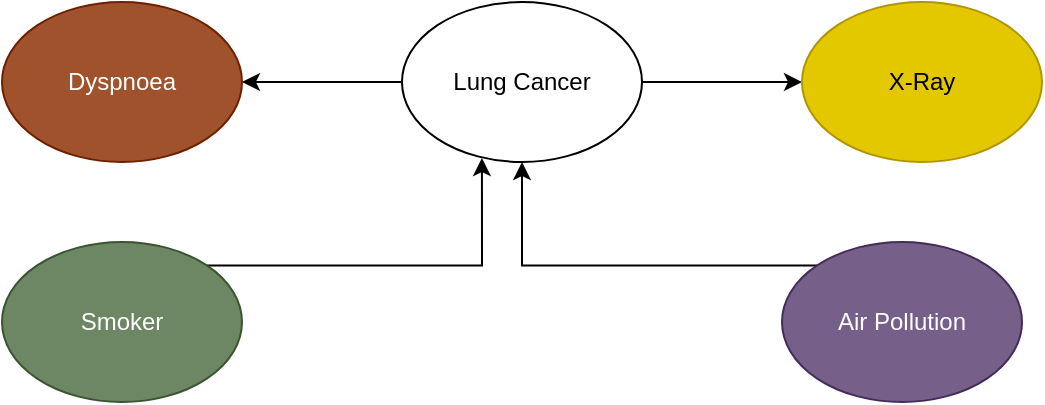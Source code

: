 <mxfile version="21.6.2" type="github">
  <diagram name="Page-1" id="BlyrRpKVWv49DO61rmeD">
    <mxGraphModel dx="1331" dy="788" grid="1" gridSize="10" guides="1" tooltips="1" connect="1" arrows="1" fold="1" page="1" pageScale="1" pageWidth="850" pageHeight="1100" math="0" shadow="0">
      <root>
        <mxCell id="0" />
        <mxCell id="1" parent="0" />
        <mxCell id="wHCcSG9J4YA4Lfi6hnN6-10" style="edgeStyle=orthogonalEdgeStyle;rounded=0;orthogonalLoop=1;jettySize=auto;html=1;entryX=0;entryY=0.5;entryDx=0;entryDy=0;" edge="1" parent="1" source="wHCcSG9J4YA4Lfi6hnN6-1" target="wHCcSG9J4YA4Lfi6hnN6-8">
          <mxGeometry relative="1" as="geometry" />
        </mxCell>
        <mxCell id="wHCcSG9J4YA4Lfi6hnN6-11" style="edgeStyle=orthogonalEdgeStyle;rounded=0;orthogonalLoop=1;jettySize=auto;html=1;" edge="1" parent="1" source="wHCcSG9J4YA4Lfi6hnN6-1" target="wHCcSG9J4YA4Lfi6hnN6-9">
          <mxGeometry relative="1" as="geometry" />
        </mxCell>
        <object label="Lung Cancer" id="wHCcSG9J4YA4Lfi6hnN6-1">
          <mxCell style="ellipse;whiteSpace=wrap;html=1;" vertex="1" parent="1">
            <mxGeometry x="370" y="360" width="120" height="80" as="geometry" />
          </mxCell>
        </object>
        <mxCell id="wHCcSG9J4YA4Lfi6hnN6-5" style="edgeStyle=orthogonalEdgeStyle;rounded=0;orthogonalLoop=1;jettySize=auto;html=1;exitX=0;exitY=0;exitDx=0;exitDy=0;" edge="1" parent="1" source="wHCcSG9J4YA4Lfi6hnN6-2" target="wHCcSG9J4YA4Lfi6hnN6-1">
          <mxGeometry relative="1" as="geometry" />
        </mxCell>
        <mxCell id="wHCcSG9J4YA4Lfi6hnN6-2" value="Air Pollution" style="ellipse;whiteSpace=wrap;html=1;fillColor=#76608a;fontColor=#ffffff;strokeColor=#432D57;" vertex="1" parent="1">
          <mxGeometry x="560" y="480" width="120" height="80" as="geometry" />
        </mxCell>
        <mxCell id="wHCcSG9J4YA4Lfi6hnN6-7" style="edgeStyle=orthogonalEdgeStyle;rounded=0;orthogonalLoop=1;jettySize=auto;html=1;exitX=1;exitY=0;exitDx=0;exitDy=0;entryX=0.333;entryY=0.975;entryDx=0;entryDy=0;entryPerimeter=0;" edge="1" parent="1" source="wHCcSG9J4YA4Lfi6hnN6-6" target="wHCcSG9J4YA4Lfi6hnN6-1">
          <mxGeometry relative="1" as="geometry" />
        </mxCell>
        <mxCell id="wHCcSG9J4YA4Lfi6hnN6-6" value="Smoker" style="ellipse;whiteSpace=wrap;html=1;fillColor=#6d8764;fontColor=#ffffff;strokeColor=#3A5431;" vertex="1" parent="1">
          <mxGeometry x="170" y="480" width="120" height="80" as="geometry" />
        </mxCell>
        <mxCell id="wHCcSG9J4YA4Lfi6hnN6-8" value="X-Ray" style="ellipse;whiteSpace=wrap;html=1;fillColor=#e3c800;fontColor=#000000;strokeColor=#B09500;" vertex="1" parent="1">
          <mxGeometry x="570" y="360" width="120" height="80" as="geometry" />
        </mxCell>
        <mxCell id="wHCcSG9J4YA4Lfi6hnN6-9" value="Dyspnoea" style="ellipse;whiteSpace=wrap;html=1;fillColor=#a0522d;fontColor=#ffffff;strokeColor=#6D1F00;" vertex="1" parent="1">
          <mxGeometry x="170" y="360" width="120" height="80" as="geometry" />
        </mxCell>
      </root>
    </mxGraphModel>
  </diagram>
</mxfile>
